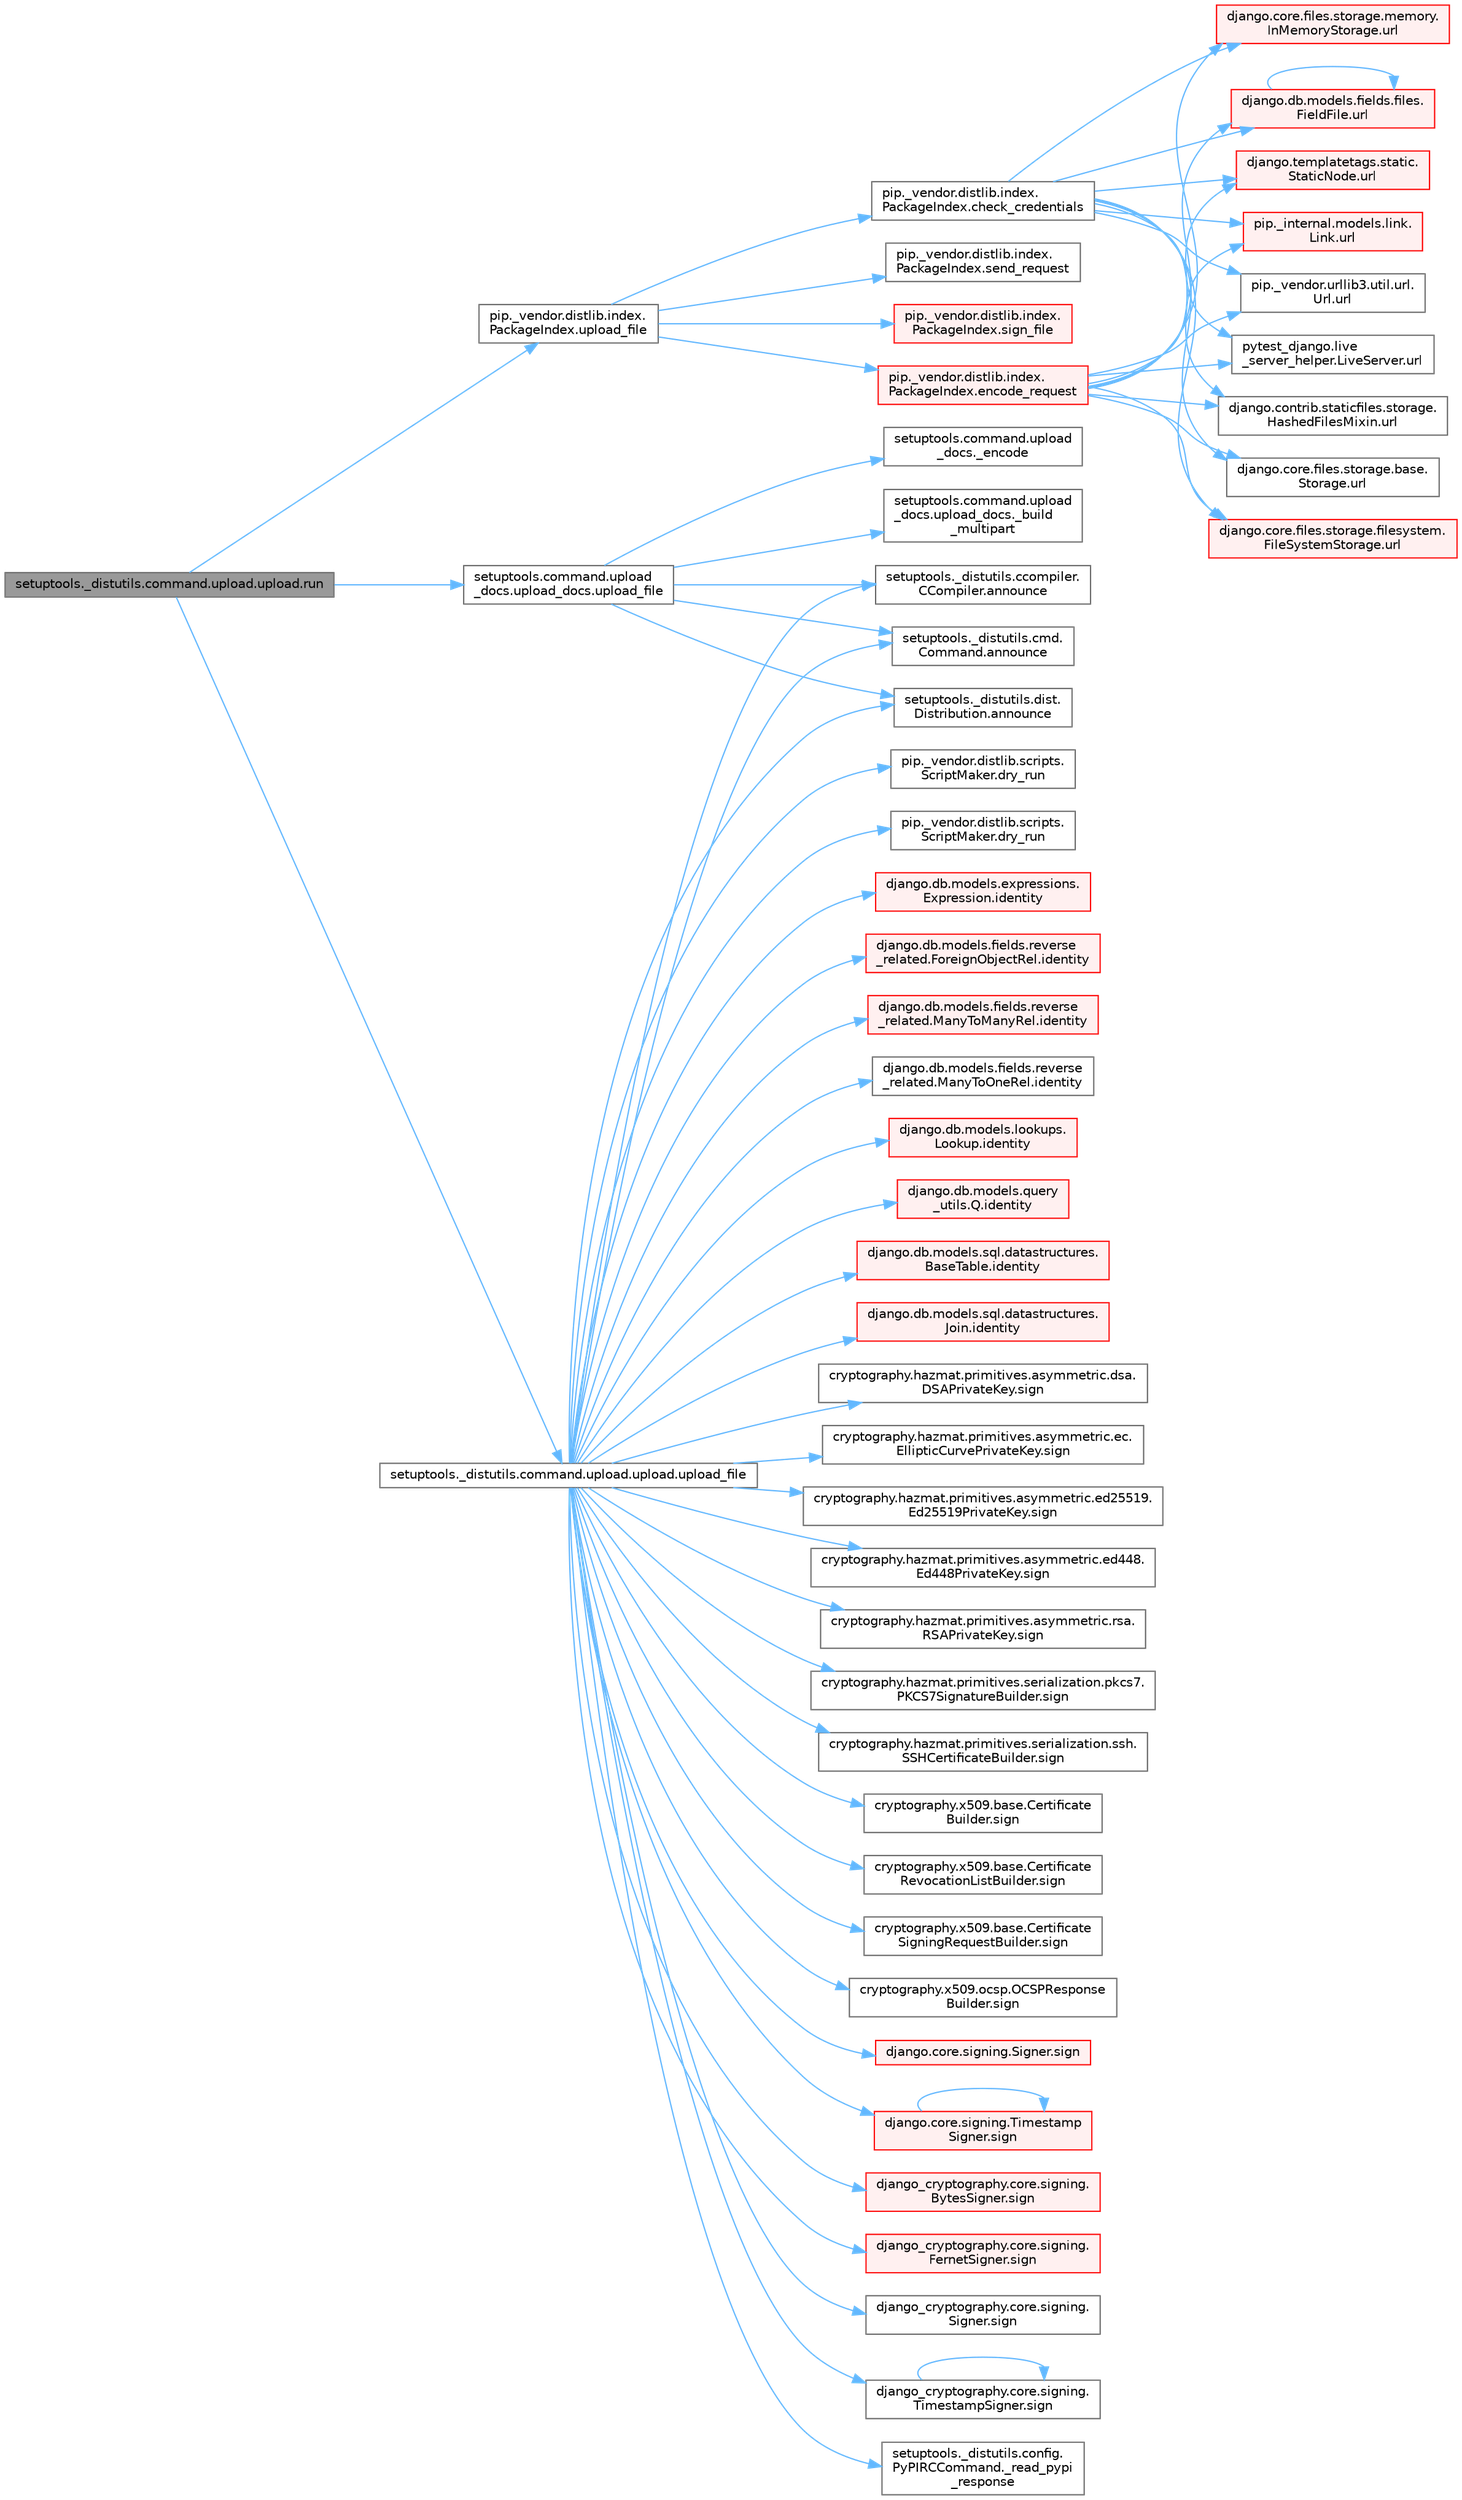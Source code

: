 digraph "setuptools._distutils.command.upload.upload.run"
{
 // LATEX_PDF_SIZE
  bgcolor="transparent";
  edge [fontname=Helvetica,fontsize=10,labelfontname=Helvetica,labelfontsize=10];
  node [fontname=Helvetica,fontsize=10,shape=box,height=0.2,width=0.4];
  rankdir="LR";
  Node1 [id="Node000001",label="setuptools._distutils.command.upload.upload.run",height=0.2,width=0.4,color="gray40", fillcolor="grey60", style="filled", fontcolor="black",tooltip=" "];
  Node1 -> Node2 [id="edge1_Node000001_Node000002",color="steelblue1",style="solid",tooltip=" "];
  Node2 [id="Node000002",label="pip._vendor.distlib.index.\lPackageIndex.upload_file",height=0.2,width=0.4,color="grey40", fillcolor="white", style="filled",URL="$classpip_1_1__vendor_1_1distlib_1_1index_1_1_package_index.html#a27c70ecbd8d0e29bf1ed72370bde135f",tooltip=" "];
  Node2 -> Node3 [id="edge2_Node000002_Node000003",color="steelblue1",style="solid",tooltip=" "];
  Node3 [id="Node000003",label="pip._vendor.distlib.index.\lPackageIndex.check_credentials",height=0.2,width=0.4,color="grey40", fillcolor="white", style="filled",URL="$classpip_1_1__vendor_1_1distlib_1_1index_1_1_package_index.html#ace25b040947d873c461072c006501c8c",tooltip=" "];
  Node3 -> Node4 [id="edge3_Node000003_Node000004",color="steelblue1",style="solid",tooltip=" "];
  Node4 [id="Node000004",label="django.contrib.staticfiles.storage.\lHashedFilesMixin.url",height=0.2,width=0.4,color="grey40", fillcolor="white", style="filled",URL="$classdjango_1_1contrib_1_1staticfiles_1_1storage_1_1_hashed_files_mixin.html#a81f974c7dd835781c0da370a9b83c70e",tooltip=" "];
  Node3 -> Node5 [id="edge4_Node000003_Node000005",color="steelblue1",style="solid",tooltip=" "];
  Node5 [id="Node000005",label="django.core.files.storage.base.\lStorage.url",height=0.2,width=0.4,color="grey40", fillcolor="white", style="filled",URL="$classdjango_1_1core_1_1files_1_1storage_1_1base_1_1_storage.html#a536c05b2d068ca7f08976a4cbd8957f8",tooltip=" "];
  Node3 -> Node6 [id="edge5_Node000003_Node000006",color="steelblue1",style="solid",tooltip=" "];
  Node6 [id="Node000006",label="django.core.files.storage.filesystem.\lFileSystemStorage.url",height=0.2,width=0.4,color="red", fillcolor="#FFF0F0", style="filled",URL="$classdjango_1_1core_1_1files_1_1storage_1_1filesystem_1_1_file_system_storage.html#a3bfcbd43a95c6ee84835ca43de1b4a62",tooltip=" "];
  Node3 -> Node10 [id="edge6_Node000003_Node000010",color="steelblue1",style="solid",tooltip=" "];
  Node10 [id="Node000010",label="django.core.files.storage.memory.\lInMemoryStorage.url",height=0.2,width=0.4,color="red", fillcolor="#FFF0F0", style="filled",URL="$classdjango_1_1core_1_1files_1_1storage_1_1memory_1_1_in_memory_storage.html#a3927991235f4ed2724a01497d99c8472",tooltip=" "];
  Node3 -> Node11 [id="edge7_Node000003_Node000011",color="steelblue1",style="solid",tooltip=" "];
  Node11 [id="Node000011",label="django.db.models.fields.files.\lFieldFile.url",height=0.2,width=0.4,color="red", fillcolor="#FFF0F0", style="filled",URL="$classdjango_1_1db_1_1models_1_1fields_1_1files_1_1_field_file.html#a068aaff04949963245840e3226b2c87a",tooltip=" "];
  Node11 -> Node11 [id="edge8_Node000011_Node000011",color="steelblue1",style="solid",tooltip=" "];
  Node3 -> Node2106 [id="edge9_Node000003_Node002106",color="steelblue1",style="solid",tooltip=" "];
  Node2106 [id="Node002106",label="django.templatetags.static.\lStaticNode.url",height=0.2,width=0.4,color="red", fillcolor="#FFF0F0", style="filled",URL="$classdjango_1_1templatetags_1_1static_1_1_static_node.html#a115d09ea1992e51f4b56d0e8b24abfb3",tooltip=" "];
  Node3 -> Node2109 [id="edge10_Node000003_Node002109",color="steelblue1",style="solid",tooltip=" "];
  Node2109 [id="Node002109",label="pip._internal.models.link.\lLink.url",height=0.2,width=0.4,color="red", fillcolor="#FFF0F0", style="filled",URL="$classpip_1_1__internal_1_1models_1_1link_1_1_link.html#a6a4e9c09f8076390a11cc9b3fe51aede",tooltip=" "];
  Node3 -> Node2111 [id="edge11_Node000003_Node002111",color="steelblue1",style="solid",tooltip=" "];
  Node2111 [id="Node002111",label="pip._vendor.urllib3.util.url.\lUrl.url",height=0.2,width=0.4,color="grey40", fillcolor="white", style="filled",URL="$classpip_1_1__vendor_1_1urllib3_1_1util_1_1url_1_1_url.html#a24a8206971ff2333245142ccff2daef2",tooltip=" "];
  Node3 -> Node2112 [id="edge12_Node000003_Node002112",color="steelblue1",style="solid",tooltip=" "];
  Node2112 [id="Node002112",label="pytest_django.live\l_server_helper.LiveServer.url",height=0.2,width=0.4,color="grey40", fillcolor="white", style="filled",URL="$classpytest__django_1_1live__server__helper_1_1_live_server.html#ae01d36904f93cefc0440a88f8e9a4c30",tooltip=" "];
  Node2 -> Node4528 [id="edge13_Node000002_Node004528",color="steelblue1",style="solid",tooltip=" "];
  Node4528 [id="Node004528",label="pip._vendor.distlib.index.\lPackageIndex.encode_request",height=0.2,width=0.4,color="red", fillcolor="#FFF0F0", style="filled",URL="$classpip_1_1__vendor_1_1distlib_1_1index_1_1_package_index.html#a795ad166cf5470b75ce142e9ca2bc617",tooltip=" "];
  Node4528 -> Node4 [id="edge14_Node004528_Node000004",color="steelblue1",style="solid",tooltip=" "];
  Node4528 -> Node5 [id="edge15_Node004528_Node000005",color="steelblue1",style="solid",tooltip=" "];
  Node4528 -> Node6 [id="edge16_Node004528_Node000006",color="steelblue1",style="solid",tooltip=" "];
  Node4528 -> Node10 [id="edge17_Node004528_Node000010",color="steelblue1",style="solid",tooltip=" "];
  Node4528 -> Node11 [id="edge18_Node004528_Node000011",color="steelblue1",style="solid",tooltip=" "];
  Node4528 -> Node2106 [id="edge19_Node004528_Node002106",color="steelblue1",style="solid",tooltip=" "];
  Node4528 -> Node2109 [id="edge20_Node004528_Node002109",color="steelblue1",style="solid",tooltip=" "];
  Node4528 -> Node2111 [id="edge21_Node004528_Node002111",color="steelblue1",style="solid",tooltip=" "];
  Node4528 -> Node2112 [id="edge22_Node004528_Node002112",color="steelblue1",style="solid",tooltip=" "];
  Node2 -> Node4532 [id="edge23_Node000002_Node004532",color="steelblue1",style="solid",tooltip=" "];
  Node4532 [id="Node004532",label="pip._vendor.distlib.index.\lPackageIndex.send_request",height=0.2,width=0.4,color="grey40", fillcolor="white", style="filled",URL="$classpip_1_1__vendor_1_1distlib_1_1index_1_1_package_index.html#a623407949276aff7f0d4fb2ecd1ce604",tooltip=" "];
  Node2 -> Node4533 [id="edge24_Node000002_Node004533",color="steelblue1",style="solid",tooltip=" "];
  Node4533 [id="Node004533",label="pip._vendor.distlib.index.\lPackageIndex.sign_file",height=0.2,width=0.4,color="red", fillcolor="#FFF0F0", style="filled",URL="$classpip_1_1__vendor_1_1distlib_1_1index_1_1_package_index.html#ad24c4f5bfa20ab345bffcdf7e45d024e",tooltip=" "];
  Node1 -> Node4535 [id="edge25_Node000001_Node004535",color="steelblue1",style="solid",tooltip=" "];
  Node4535 [id="Node004535",label="setuptools._distutils.command.upload.upload.upload_file",height=0.2,width=0.4,color="grey40", fillcolor="white", style="filled",URL="$classsetuptools_1_1__distutils_1_1command_1_1upload_1_1upload.html#aa7d9089079f68edc3d38061fcc04211f",tooltip=" "];
  Node4535 -> Node4536 [id="edge26_Node004535_Node004536",color="steelblue1",style="solid",tooltip=" "];
  Node4536 [id="Node004536",label="setuptools._distutils.config.\lPyPIRCCommand._read_pypi\l_response",height=0.2,width=0.4,color="grey40", fillcolor="white", style="filled",URL="$classsetuptools_1_1__distutils_1_1config_1_1_py_p_i_r_c_command.html#a77555750d753ce47db2fb436d4c244f3",tooltip=" "];
  Node4535 -> Node4365 [id="edge27_Node004535_Node004365",color="steelblue1",style="solid",tooltip=" "];
  Node4365 [id="Node004365",label="setuptools._distutils.ccompiler.\lCCompiler.announce",height=0.2,width=0.4,color="grey40", fillcolor="white", style="filled",URL="$classsetuptools_1_1__distutils_1_1ccompiler_1_1_c_compiler.html#aa3b135cbc701542ede506cb2cc429352",tooltip=" "];
  Node4535 -> Node4366 [id="edge28_Node004535_Node004366",color="steelblue1",style="solid",tooltip=" "];
  Node4366 [id="Node004366",label="setuptools._distutils.cmd.\lCommand.announce",height=0.2,width=0.4,color="grey40", fillcolor="white", style="filled",URL="$classsetuptools_1_1__distutils_1_1cmd_1_1_command.html#a617e96c97815818788bf22ed34f932bd",tooltip=" "];
  Node4535 -> Node4367 [id="edge29_Node004535_Node004367",color="steelblue1",style="solid",tooltip=" "];
  Node4367 [id="Node004367",label="setuptools._distutils.dist.\lDistribution.announce",height=0.2,width=0.4,color="grey40", fillcolor="white", style="filled",URL="$classsetuptools_1_1__distutils_1_1dist_1_1_distribution.html#a09eaa94f176e458f16a7ef67678bf91f",tooltip=" "];
  Node4535 -> Node2630 [id="edge30_Node004535_Node002630",color="steelblue1",style="solid",tooltip=" "];
  Node2630 [id="Node002630",label="pip._vendor.distlib.scripts.\lScriptMaker.dry_run",height=0.2,width=0.4,color="grey40", fillcolor="white", style="filled",URL="$classpip_1_1__vendor_1_1distlib_1_1scripts_1_1_script_maker.html#acd0b75b087e518fe8bca3b64ea083c92",tooltip=" "];
  Node4535 -> Node2631 [id="edge31_Node004535_Node002631",color="steelblue1",style="solid",tooltip=" "];
  Node2631 [id="Node002631",label="pip._vendor.distlib.scripts.\lScriptMaker.dry_run",height=0.2,width=0.4,color="grey40", fillcolor="white", style="filled",URL="$classpip_1_1__vendor_1_1distlib_1_1scripts_1_1_script_maker.html#aa6b275f3771cc190673279c4bf52d220",tooltip=" "];
  Node4535 -> Node4537 [id="edge32_Node004535_Node004537",color="steelblue1",style="solid",tooltip=" "];
  Node4537 [id="Node004537",label="django.db.models.expressions.\lExpression.identity",height=0.2,width=0.4,color="red", fillcolor="#FFF0F0", style="filled",URL="$classdjango_1_1db_1_1models_1_1expressions_1_1_expression.html#a10048810b5eb8641acf3bc150731b925",tooltip=" "];
  Node4535 -> Node6886 [id="edge33_Node004535_Node006886",color="steelblue1",style="solid",tooltip=" "];
  Node6886 [id="Node006886",label="django.db.models.fields.reverse\l_related.ForeignObjectRel.identity",height=0.2,width=0.4,color="red", fillcolor="#FFF0F0", style="filled",URL="$classdjango_1_1db_1_1models_1_1fields_1_1reverse__related_1_1_foreign_object_rel.html#a03352fde9cdb51d580653066329d926e",tooltip=" "];
  Node4535 -> Node6887 [id="edge34_Node004535_Node006887",color="steelblue1",style="solid",tooltip=" "];
  Node6887 [id="Node006887",label="django.db.models.fields.reverse\l_related.ManyToManyRel.identity",height=0.2,width=0.4,color="red", fillcolor="#FFF0F0", style="filled",URL="$classdjango_1_1db_1_1models_1_1fields_1_1reverse__related_1_1_many_to_many_rel.html#a86f13fca6be61c59085defa2f478b8e5",tooltip=" "];
  Node4535 -> Node6889 [id="edge35_Node004535_Node006889",color="steelblue1",style="solid",tooltip=" "];
  Node6889 [id="Node006889",label="django.db.models.fields.reverse\l_related.ManyToOneRel.identity",height=0.2,width=0.4,color="grey40", fillcolor="white", style="filled",URL="$classdjango_1_1db_1_1models_1_1fields_1_1reverse__related_1_1_many_to_one_rel.html#ad2bbfc9376cfd9440144ef5c1445b0d6",tooltip=" "];
  Node4535 -> Node6890 [id="edge36_Node004535_Node006890",color="steelblue1",style="solid",tooltip=" "];
  Node6890 [id="Node006890",label="django.db.models.lookups.\lLookup.identity",height=0.2,width=0.4,color="red", fillcolor="#FFF0F0", style="filled",URL="$classdjango_1_1db_1_1models_1_1lookups_1_1_lookup.html#a8178847c60d76d034db6ef8ab72eb5e7",tooltip=" "];
  Node4535 -> Node6891 [id="edge37_Node004535_Node006891",color="steelblue1",style="solid",tooltip=" "];
  Node6891 [id="Node006891",label="django.db.models.query\l_utils.Q.identity",height=0.2,width=0.4,color="red", fillcolor="#FFF0F0", style="filled",URL="$classdjango_1_1db_1_1models_1_1query__utils_1_1_q.html#a63129a45cd7e8fa8b4789ce076f445a3",tooltip=" "];
  Node4535 -> Node6892 [id="edge38_Node004535_Node006892",color="steelblue1",style="solid",tooltip=" "];
  Node6892 [id="Node006892",label="django.db.models.sql.datastructures.\lBaseTable.identity",height=0.2,width=0.4,color="red", fillcolor="#FFF0F0", style="filled",URL="$classdjango_1_1db_1_1models_1_1sql_1_1datastructures_1_1_base_table.html#a2468bb5e5bb48e001a665c57181b5110",tooltip=" "];
  Node4535 -> Node6893 [id="edge39_Node004535_Node006893",color="steelblue1",style="solid",tooltip=" "];
  Node6893 [id="Node006893",label="django.db.models.sql.datastructures.\lJoin.identity",height=0.2,width=0.4,color="red", fillcolor="#FFF0F0", style="filled",URL="$classdjango_1_1db_1_1models_1_1sql_1_1datastructures_1_1_join.html#afb642fd1184f029dc822b02cbf6da4d9",tooltip=" "];
  Node4535 -> Node6894 [id="edge40_Node004535_Node006894",color="steelblue1",style="solid",tooltip=" "];
  Node6894 [id="Node006894",label="cryptography.hazmat.primitives.asymmetric.dsa.\lDSAPrivateKey.sign",height=0.2,width=0.4,color="grey40", fillcolor="white", style="filled",URL="$classcryptography_1_1hazmat_1_1primitives_1_1asymmetric_1_1dsa_1_1_d_s_a_private_key.html#a7bc505c85329015f7133801ee6c82d5a",tooltip=" "];
  Node4535 -> Node6895 [id="edge41_Node004535_Node006895",color="steelblue1",style="solid",tooltip=" "];
  Node6895 [id="Node006895",label="cryptography.hazmat.primitives.asymmetric.ec.\lEllipticCurvePrivateKey.sign",height=0.2,width=0.4,color="grey40", fillcolor="white", style="filled",URL="$classcryptography_1_1hazmat_1_1primitives_1_1asymmetric_1_1ec_1_1_elliptic_curve_private_key.html#a80e82989d5717cde4da2c78734b876c4",tooltip=" "];
  Node4535 -> Node6896 [id="edge42_Node004535_Node006896",color="steelblue1",style="solid",tooltip=" "];
  Node6896 [id="Node006896",label="cryptography.hazmat.primitives.asymmetric.ed25519.\lEd25519PrivateKey.sign",height=0.2,width=0.4,color="grey40", fillcolor="white", style="filled",URL="$classcryptography_1_1hazmat_1_1primitives_1_1asymmetric_1_1ed25519_1_1_ed25519_private_key.html#aadcc8e7e0b1e743825e6ffc78a02b88f",tooltip=" "];
  Node4535 -> Node6897 [id="edge43_Node004535_Node006897",color="steelblue1",style="solid",tooltip=" "];
  Node6897 [id="Node006897",label="cryptography.hazmat.primitives.asymmetric.ed448.\lEd448PrivateKey.sign",height=0.2,width=0.4,color="grey40", fillcolor="white", style="filled",URL="$classcryptography_1_1hazmat_1_1primitives_1_1asymmetric_1_1ed448_1_1_ed448_private_key.html#ace4f0d9ccec128e6ce12f3df83546524",tooltip=" "];
  Node4535 -> Node6898 [id="edge44_Node004535_Node006898",color="steelblue1",style="solid",tooltip=" "];
  Node6898 [id="Node006898",label="cryptography.hazmat.primitives.asymmetric.rsa.\lRSAPrivateKey.sign",height=0.2,width=0.4,color="grey40", fillcolor="white", style="filled",URL="$classcryptography_1_1hazmat_1_1primitives_1_1asymmetric_1_1rsa_1_1_r_s_a_private_key.html#a1982f13680f7ec0e27cec305fa143b69",tooltip=" "];
  Node4535 -> Node6899 [id="edge45_Node004535_Node006899",color="steelblue1",style="solid",tooltip=" "];
  Node6899 [id="Node006899",label="cryptography.hazmat.primitives.serialization.pkcs7.\lPKCS7SignatureBuilder.sign",height=0.2,width=0.4,color="grey40", fillcolor="white", style="filled",URL="$classcryptography_1_1hazmat_1_1primitives_1_1serialization_1_1pkcs7_1_1_p_k_c_s7_signature_builder.html#a2891db69fb9bf45a305f1f4bd5563bb9",tooltip=" "];
  Node4535 -> Node6900 [id="edge46_Node004535_Node006900",color="steelblue1",style="solid",tooltip=" "];
  Node6900 [id="Node006900",label="cryptography.hazmat.primitives.serialization.ssh.\lSSHCertificateBuilder.sign",height=0.2,width=0.4,color="grey40", fillcolor="white", style="filled",URL="$classcryptography_1_1hazmat_1_1primitives_1_1serialization_1_1ssh_1_1_s_s_h_certificate_builder.html#a2dee638f5ecc92c78f7e9328dd4cf973",tooltip=" "];
  Node4535 -> Node6901 [id="edge47_Node004535_Node006901",color="steelblue1",style="solid",tooltip=" "];
  Node6901 [id="Node006901",label="cryptography.x509.base.Certificate\lBuilder.sign",height=0.2,width=0.4,color="grey40", fillcolor="white", style="filled",URL="$classcryptography_1_1x509_1_1base_1_1_certificate_builder.html#a195a32b2980209b4017a1fcd27603122",tooltip=" "];
  Node4535 -> Node6902 [id="edge48_Node004535_Node006902",color="steelblue1",style="solid",tooltip=" "];
  Node6902 [id="Node006902",label="cryptography.x509.base.Certificate\lRevocationListBuilder.sign",height=0.2,width=0.4,color="grey40", fillcolor="white", style="filled",URL="$classcryptography_1_1x509_1_1base_1_1_certificate_revocation_list_builder.html#ad6fc1466e38db3806cd74f6cbfcdf8dd",tooltip=" "];
  Node4535 -> Node6903 [id="edge49_Node004535_Node006903",color="steelblue1",style="solid",tooltip=" "];
  Node6903 [id="Node006903",label="cryptography.x509.base.Certificate\lSigningRequestBuilder.sign",height=0.2,width=0.4,color="grey40", fillcolor="white", style="filled",URL="$classcryptography_1_1x509_1_1base_1_1_certificate_signing_request_builder.html#aede310f54ed902adb12bce264828d288",tooltip=" "];
  Node4535 -> Node6904 [id="edge50_Node004535_Node006904",color="steelblue1",style="solid",tooltip=" "];
  Node6904 [id="Node006904",label="cryptography.x509.ocsp.OCSPResponse\lBuilder.sign",height=0.2,width=0.4,color="grey40", fillcolor="white", style="filled",URL="$classcryptography_1_1x509_1_1ocsp_1_1_o_c_s_p_response_builder.html#a37094da926f2032a97541eb82f3221c9",tooltip=" "];
  Node4535 -> Node6905 [id="edge51_Node004535_Node006905",color="steelblue1",style="solid",tooltip=" "];
  Node6905 [id="Node006905",label="django.core.signing.Signer.sign",height=0.2,width=0.4,color="red", fillcolor="#FFF0F0", style="filled",URL="$classdjango_1_1core_1_1signing_1_1_signer.html#a20ed6a5363cf3b02855d218c7abd9508",tooltip=" "];
  Node4535 -> Node6922 [id="edge52_Node004535_Node006922",color="steelblue1",style="solid",tooltip=" "];
  Node6922 [id="Node006922",label="django.core.signing.Timestamp\lSigner.sign",height=0.2,width=0.4,color="red", fillcolor="#FFF0F0", style="filled",URL="$classdjango_1_1core_1_1signing_1_1_timestamp_signer.html#a5ce05c9325850397a0be68002f19652d",tooltip=" "];
  Node6922 -> Node6922 [id="edge53_Node006922_Node006922",color="steelblue1",style="solid",tooltip=" "];
  Node4535 -> Node6927 [id="edge54_Node004535_Node006927",color="steelblue1",style="solid",tooltip=" "];
  Node6927 [id="Node006927",label="django_cryptography.core.signing.\lBytesSigner.sign",height=0.2,width=0.4,color="red", fillcolor="#FFF0F0", style="filled",URL="$classdjango__cryptography_1_1core_1_1signing_1_1_bytes_signer.html#ac07fffbc76573613830194d4e86389f6",tooltip=" "];
  Node4535 -> Node6928 [id="edge55_Node004535_Node006928",color="steelblue1",style="solid",tooltip=" "];
  Node6928 [id="Node006928",label="django_cryptography.core.signing.\lFernetSigner.sign",height=0.2,width=0.4,color="red", fillcolor="#FFF0F0", style="filled",URL="$classdjango__cryptography_1_1core_1_1signing_1_1_fernet_signer.html#a87f18cb8562e42bba62a7f8df8ad7ecc",tooltip=" "];
  Node4535 -> Node6929 [id="edge56_Node004535_Node006929",color="steelblue1",style="solid",tooltip=" "];
  Node6929 [id="Node006929",label="django_cryptography.core.signing.\lSigner.sign",height=0.2,width=0.4,color="grey40", fillcolor="white", style="filled",URL="$classdjango__cryptography_1_1core_1_1signing_1_1_signer.html#a99ea450be104611407ba95d494b1b0b0",tooltip=" "];
  Node4535 -> Node6930 [id="edge57_Node004535_Node006930",color="steelblue1",style="solid",tooltip=" "];
  Node6930 [id="Node006930",label="django_cryptography.core.signing.\lTimestampSigner.sign",height=0.2,width=0.4,color="grey40", fillcolor="white", style="filled",URL="$classdjango__cryptography_1_1core_1_1signing_1_1_timestamp_signer.html#abd1c7900a5bb4afaff01fcd2744e3167",tooltip=" "];
  Node6930 -> Node6930 [id="edge58_Node006930_Node006930",color="steelblue1",style="solid",tooltip=" "];
  Node1 -> Node6931 [id="edge59_Node000001_Node006931",color="steelblue1",style="solid",tooltip=" "];
  Node6931 [id="Node006931",label="setuptools.command.upload\l_docs.upload_docs.upload_file",height=0.2,width=0.4,color="grey40", fillcolor="white", style="filled",URL="$classsetuptools_1_1command_1_1upload__docs_1_1upload__docs.html#a0b23818d6939a9a469e646a11bf78e2d",tooltip=" "];
  Node6931 -> Node6932 [id="edge60_Node006931_Node006932",color="steelblue1",style="solid",tooltip=" "];
  Node6932 [id="Node006932",label="setuptools.command.upload\l_docs.upload_docs._build\l_multipart",height=0.2,width=0.4,color="grey40", fillcolor="white", style="filled",URL="$classsetuptools_1_1command_1_1upload__docs_1_1upload__docs.html#aaf9906e0c61972f423762fb5b0b4efc8",tooltip=" "];
  Node6931 -> Node6933 [id="edge61_Node006931_Node006933",color="steelblue1",style="solid",tooltip=" "];
  Node6933 [id="Node006933",label="setuptools.command.upload\l_docs._encode",height=0.2,width=0.4,color="grey40", fillcolor="white", style="filled",URL="$namespacesetuptools_1_1command_1_1upload__docs.html#a7dd2fe17f1325229083cb3b395a50d5f",tooltip=" "];
  Node6931 -> Node4365 [id="edge62_Node006931_Node004365",color="steelblue1",style="solid",tooltip=" "];
  Node6931 -> Node4366 [id="edge63_Node006931_Node004366",color="steelblue1",style="solid",tooltip=" "];
  Node6931 -> Node4367 [id="edge64_Node006931_Node004367",color="steelblue1",style="solid",tooltip=" "];
}
